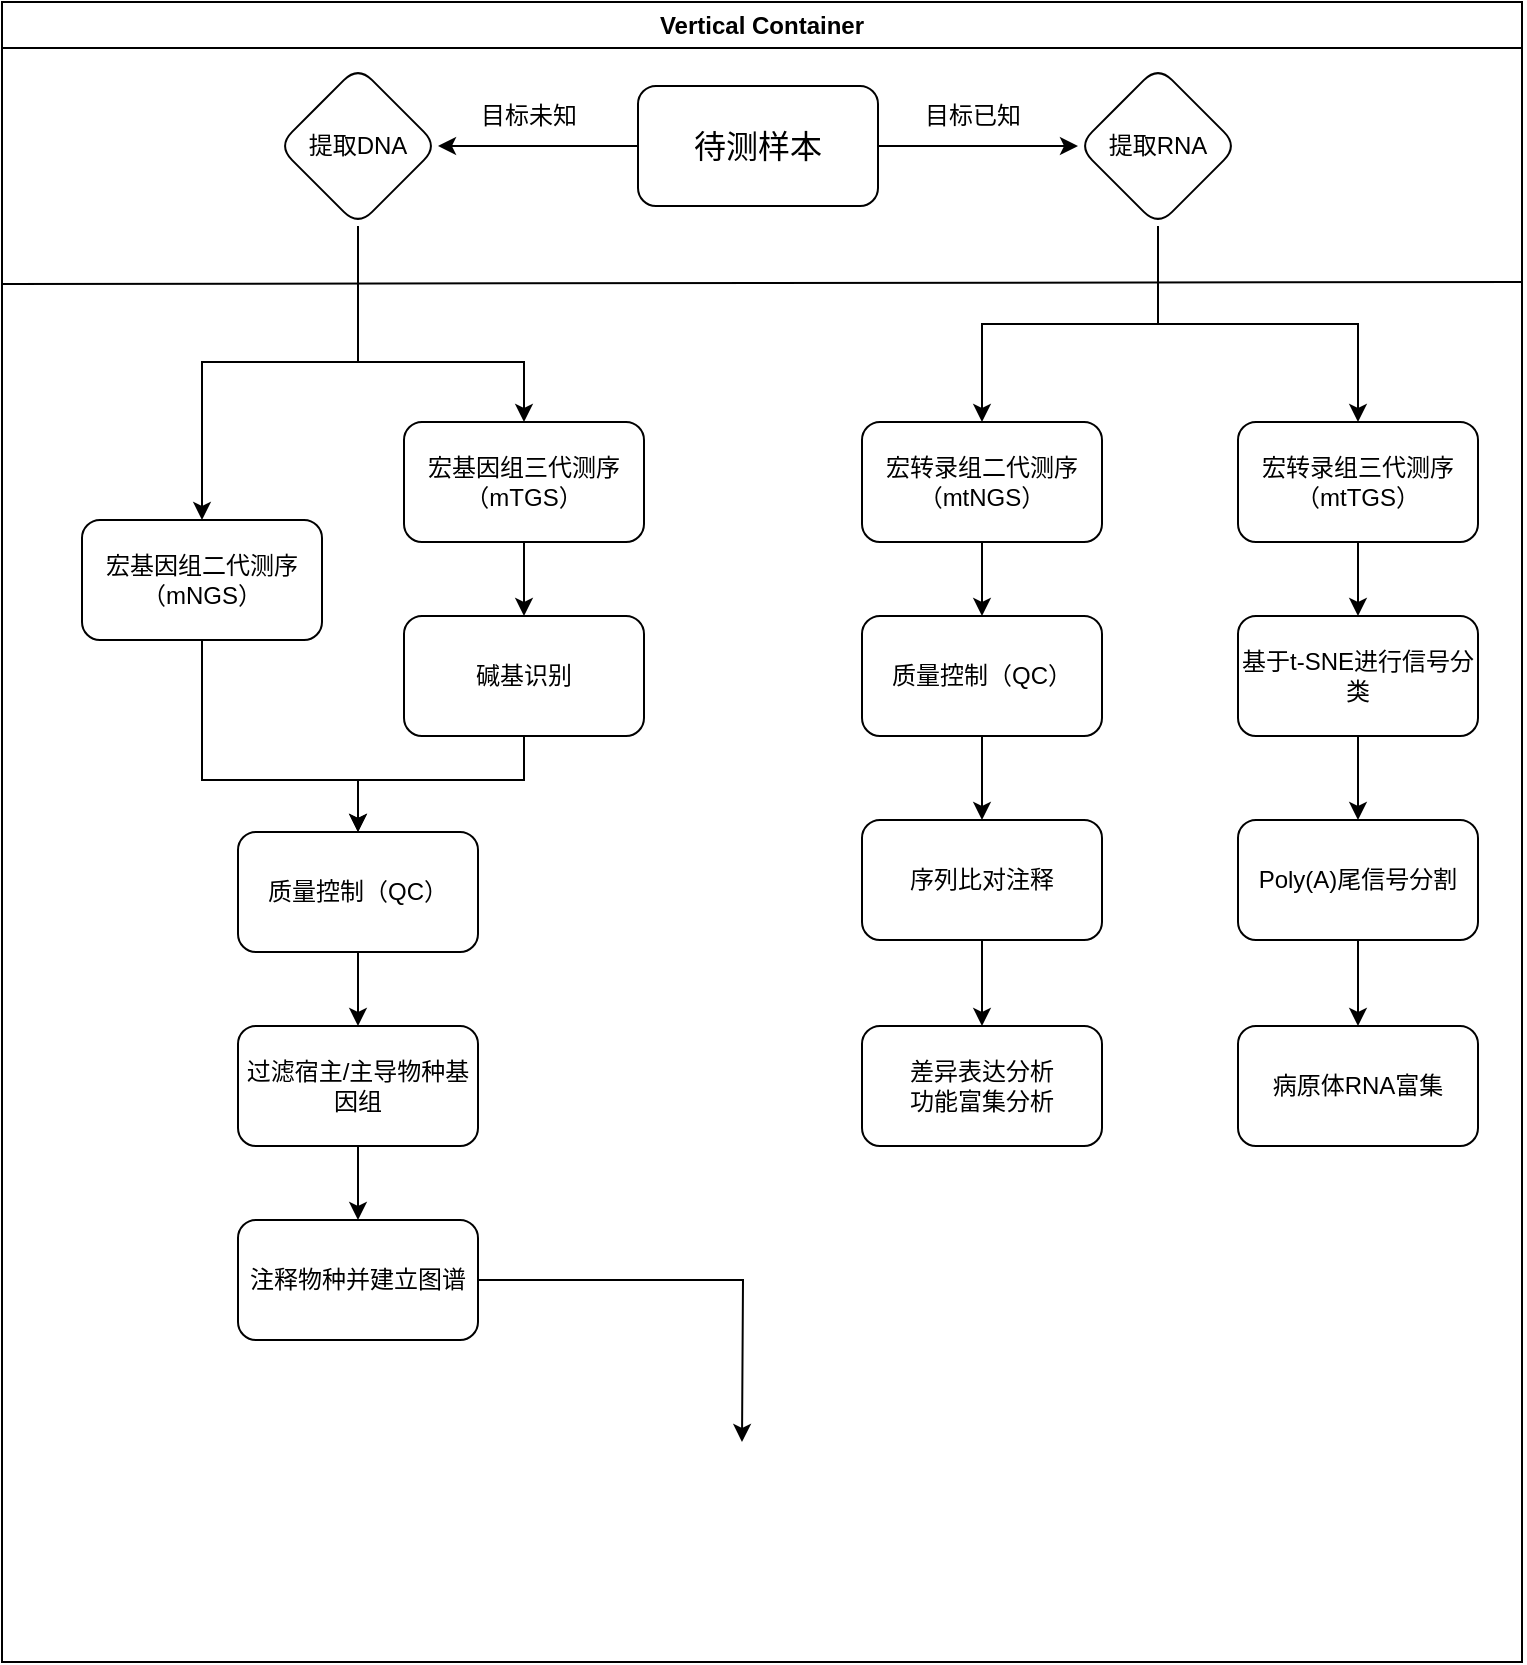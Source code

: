<mxfile version="24.7.3" type="github">
  <diagram name="第 1 页" id="mB2ytg4VavdGL_v1y-Tx">
    <mxGraphModel dx="1147" dy="590" grid="1" gridSize="10" guides="1" tooltips="1" connect="1" arrows="1" fold="1" page="1" pageScale="1" pageWidth="827" pageHeight="1169" math="0" shadow="0">
      <root>
        <mxCell id="0" />
        <mxCell id="1" parent="0" />
        <mxCell id="_lkyO2kiW3pLqTKqFde5-1" value="Vertical Container" style="swimlane;whiteSpace=wrap;html=1;" vertex="1" parent="1">
          <mxGeometry x="40" y="100" width="760" height="830" as="geometry">
            <mxRectangle x="40" y="100" width="140" height="30" as="alternateBounds" />
          </mxGeometry>
        </mxCell>
        <mxCell id="_lkyO2kiW3pLqTKqFde5-7" value="" style="edgeStyle=orthogonalEdgeStyle;rounded=0;orthogonalLoop=1;jettySize=auto;html=1;" edge="1" parent="_lkyO2kiW3pLqTKqFde5-1" source="_lkyO2kiW3pLqTKqFde5-5" target="_lkyO2kiW3pLqTKqFde5-6">
          <mxGeometry relative="1" as="geometry" />
        </mxCell>
        <mxCell id="_lkyO2kiW3pLqTKqFde5-9" value="" style="edgeStyle=orthogonalEdgeStyle;rounded=0;orthogonalLoop=1;jettySize=auto;html=1;" edge="1" parent="_lkyO2kiW3pLqTKqFde5-1" source="_lkyO2kiW3pLqTKqFde5-5" target="_lkyO2kiW3pLqTKqFde5-8">
          <mxGeometry relative="1" as="geometry" />
        </mxCell>
        <mxCell id="_lkyO2kiW3pLqTKqFde5-5" value="&lt;font style=&quot;font-size: 16px;&quot;&gt;待测样本&lt;/font&gt;" style="rounded=1;whiteSpace=wrap;html=1;" vertex="1" parent="_lkyO2kiW3pLqTKqFde5-1">
          <mxGeometry x="318" y="42" width="120" height="60" as="geometry" />
        </mxCell>
        <mxCell id="_lkyO2kiW3pLqTKqFde5-14" value="" style="edgeStyle=orthogonalEdgeStyle;rounded=0;orthogonalLoop=1;jettySize=auto;html=1;" edge="1" parent="_lkyO2kiW3pLqTKqFde5-1" source="_lkyO2kiW3pLqTKqFde5-6" target="_lkyO2kiW3pLqTKqFde5-13">
          <mxGeometry relative="1" as="geometry">
            <Array as="points">
              <mxPoint x="178" y="180" />
              <mxPoint x="100" y="180" />
            </Array>
          </mxGeometry>
        </mxCell>
        <mxCell id="_lkyO2kiW3pLqTKqFde5-17" style="edgeStyle=orthogonalEdgeStyle;rounded=0;orthogonalLoop=1;jettySize=auto;html=1;exitX=0.5;exitY=1;exitDx=0;exitDy=0;entryX=0.5;entryY=0;entryDx=0;entryDy=0;" edge="1" parent="_lkyO2kiW3pLqTKqFde5-1" source="_lkyO2kiW3pLqTKqFde5-6" target="_lkyO2kiW3pLqTKqFde5-15">
          <mxGeometry relative="1" as="geometry">
            <Array as="points">
              <mxPoint x="178" y="180" />
              <mxPoint x="261" y="180" />
            </Array>
          </mxGeometry>
        </mxCell>
        <mxCell id="_lkyO2kiW3pLqTKqFde5-6" value="&lt;span style=&quot;text-wrap: nowrap;&quot;&gt;提取DNA&lt;/span&gt;" style="rhombus;whiteSpace=wrap;html=1;rounded=1;" vertex="1" parent="_lkyO2kiW3pLqTKqFde5-1">
          <mxGeometry x="138" y="32" width="80" height="80" as="geometry" />
        </mxCell>
        <mxCell id="_lkyO2kiW3pLqTKqFde5-19" value="" style="edgeStyle=orthogonalEdgeStyle;rounded=0;orthogonalLoop=1;jettySize=auto;html=1;" edge="1" parent="_lkyO2kiW3pLqTKqFde5-1" source="_lkyO2kiW3pLqTKqFde5-8" target="_lkyO2kiW3pLqTKqFde5-18">
          <mxGeometry relative="1" as="geometry" />
        </mxCell>
        <mxCell id="_lkyO2kiW3pLqTKqFde5-22" style="edgeStyle=orthogonalEdgeStyle;rounded=0;orthogonalLoop=1;jettySize=auto;html=1;exitX=0.5;exitY=1;exitDx=0;exitDy=0;entryX=0.5;entryY=0;entryDx=0;entryDy=0;" edge="1" parent="_lkyO2kiW3pLqTKqFde5-1" source="_lkyO2kiW3pLqTKqFde5-8" target="_lkyO2kiW3pLqTKqFde5-20">
          <mxGeometry relative="1" as="geometry" />
        </mxCell>
        <mxCell id="_lkyO2kiW3pLqTKqFde5-8" value="&lt;span style=&quot;text-wrap: nowrap;&quot;&gt;提取RNA&lt;/span&gt;" style="rhombus;whiteSpace=wrap;html=1;rounded=1;" vertex="1" parent="_lkyO2kiW3pLqTKqFde5-1">
          <mxGeometry x="538" y="32" width="80" height="80" as="geometry" />
        </mxCell>
        <mxCell id="_lkyO2kiW3pLqTKqFde5-54" style="edgeStyle=orthogonalEdgeStyle;rounded=0;orthogonalLoop=1;jettySize=auto;html=1;exitX=0.5;exitY=1;exitDx=0;exitDy=0;" edge="1" parent="_lkyO2kiW3pLqTKqFde5-1" source="_lkyO2kiW3pLqTKqFde5-13" target="_lkyO2kiW3pLqTKqFde5-45">
          <mxGeometry relative="1" as="geometry">
            <Array as="points">
              <mxPoint x="100" y="389" />
              <mxPoint x="178" y="389" />
            </Array>
          </mxGeometry>
        </mxCell>
        <mxCell id="_lkyO2kiW3pLqTKqFde5-13" value="宏基因组二代测序&lt;div&gt;（mNGS）&lt;/div&gt;" style="whiteSpace=wrap;html=1;rounded=1;" vertex="1" parent="_lkyO2kiW3pLqTKqFde5-1">
          <mxGeometry x="40" y="259" width="120" height="60" as="geometry" />
        </mxCell>
        <mxCell id="_lkyO2kiW3pLqTKqFde5-44" style="edgeStyle=orthogonalEdgeStyle;rounded=0;orthogonalLoop=1;jettySize=auto;html=1;exitX=0.5;exitY=1;exitDx=0;exitDy=0;" edge="1" parent="_lkyO2kiW3pLqTKqFde5-1" source="_lkyO2kiW3pLqTKqFde5-15" target="_lkyO2kiW3pLqTKqFde5-42">
          <mxGeometry relative="1" as="geometry" />
        </mxCell>
        <mxCell id="_lkyO2kiW3pLqTKqFde5-15" value="宏基因组三代测序&lt;div&gt;（mTGS）&lt;/div&gt;" style="whiteSpace=wrap;html=1;rounded=1;" vertex="1" parent="_lkyO2kiW3pLqTKqFde5-1">
          <mxGeometry x="201" y="210" width="120" height="60" as="geometry" />
        </mxCell>
        <mxCell id="_lkyO2kiW3pLqTKqFde5-52" value="" style="edgeStyle=orthogonalEdgeStyle;rounded=0;orthogonalLoop=1;jettySize=auto;html=1;" edge="1" parent="_lkyO2kiW3pLqTKqFde5-1" source="_lkyO2kiW3pLqTKqFde5-18" target="_lkyO2kiW3pLqTKqFde5-51">
          <mxGeometry relative="1" as="geometry" />
        </mxCell>
        <mxCell id="_lkyO2kiW3pLqTKqFde5-18" value="宏转录组二代测序&lt;div&gt;（mtNGS）&lt;/div&gt;" style="whiteSpace=wrap;html=1;rounded=1;" vertex="1" parent="_lkyO2kiW3pLqTKqFde5-1">
          <mxGeometry x="430" y="210" width="120" height="60" as="geometry" />
        </mxCell>
        <mxCell id="_lkyO2kiW3pLqTKqFde5-60" value="" style="edgeStyle=orthogonalEdgeStyle;rounded=0;orthogonalLoop=1;jettySize=auto;html=1;" edge="1" parent="_lkyO2kiW3pLqTKqFde5-1" source="_lkyO2kiW3pLqTKqFde5-20" target="_lkyO2kiW3pLqTKqFde5-59">
          <mxGeometry relative="1" as="geometry" />
        </mxCell>
        <mxCell id="_lkyO2kiW3pLqTKqFde5-20" value="宏转录组三代测序&lt;div&gt;（mtTGS）&lt;/div&gt;" style="whiteSpace=wrap;html=1;rounded=1;" vertex="1" parent="_lkyO2kiW3pLqTKqFde5-1">
          <mxGeometry x="618" y="210" width="120" height="60" as="geometry" />
        </mxCell>
        <mxCell id="_lkyO2kiW3pLqTKqFde5-46" value="" style="edgeStyle=orthogonalEdgeStyle;rounded=0;orthogonalLoop=1;jettySize=auto;html=1;" edge="1" parent="_lkyO2kiW3pLqTKqFde5-1" source="_lkyO2kiW3pLqTKqFde5-42" target="_lkyO2kiW3pLqTKqFde5-45">
          <mxGeometry relative="1" as="geometry">
            <Array as="points">
              <mxPoint x="261" y="389" />
              <mxPoint x="178" y="389" />
            </Array>
          </mxGeometry>
        </mxCell>
        <mxCell id="_lkyO2kiW3pLqTKqFde5-42" value="碱基识别" style="whiteSpace=wrap;html=1;rounded=1;" vertex="1" parent="_lkyO2kiW3pLqTKqFde5-1">
          <mxGeometry x="201" y="307" width="120" height="60" as="geometry" />
        </mxCell>
        <mxCell id="_lkyO2kiW3pLqTKqFde5-48" value="" style="edgeStyle=orthogonalEdgeStyle;rounded=0;orthogonalLoop=1;jettySize=auto;html=1;" edge="1" parent="_lkyO2kiW3pLqTKqFde5-1" source="_lkyO2kiW3pLqTKqFde5-45" target="_lkyO2kiW3pLqTKqFde5-47">
          <mxGeometry relative="1" as="geometry" />
        </mxCell>
        <mxCell id="_lkyO2kiW3pLqTKqFde5-45" value="质量控制（QC）" style="whiteSpace=wrap;html=1;rounded=1;" vertex="1" parent="_lkyO2kiW3pLqTKqFde5-1">
          <mxGeometry x="118" y="415" width="120" height="60" as="geometry" />
        </mxCell>
        <mxCell id="_lkyO2kiW3pLqTKqFde5-50" value="" style="edgeStyle=orthogonalEdgeStyle;rounded=0;orthogonalLoop=1;jettySize=auto;html=1;" edge="1" parent="_lkyO2kiW3pLqTKqFde5-1" source="_lkyO2kiW3pLqTKqFde5-47" target="_lkyO2kiW3pLqTKqFde5-49">
          <mxGeometry relative="1" as="geometry" />
        </mxCell>
        <mxCell id="_lkyO2kiW3pLqTKqFde5-47" value="过滤宿主/主导物种基因组" style="whiteSpace=wrap;html=1;rounded=1;" vertex="1" parent="_lkyO2kiW3pLqTKqFde5-1">
          <mxGeometry x="118" y="512" width="120" height="60" as="geometry" />
        </mxCell>
        <mxCell id="_lkyO2kiW3pLqTKqFde5-66" value="" style="edgeStyle=orthogonalEdgeStyle;rounded=0;orthogonalLoop=1;jettySize=auto;html=1;" edge="1" parent="_lkyO2kiW3pLqTKqFde5-1" source="_lkyO2kiW3pLqTKqFde5-49">
          <mxGeometry relative="1" as="geometry">
            <mxPoint x="370" y="720" as="targetPoint" />
          </mxGeometry>
        </mxCell>
        <mxCell id="_lkyO2kiW3pLqTKqFde5-49" value="注释物种并建立图谱" style="whiteSpace=wrap;html=1;rounded=1;" vertex="1" parent="_lkyO2kiW3pLqTKqFde5-1">
          <mxGeometry x="118" y="609" width="120" height="60" as="geometry" />
        </mxCell>
        <mxCell id="_lkyO2kiW3pLqTKqFde5-56" value="" style="edgeStyle=orthogonalEdgeStyle;rounded=0;orthogonalLoop=1;jettySize=auto;html=1;" edge="1" parent="_lkyO2kiW3pLqTKqFde5-1" source="_lkyO2kiW3pLqTKqFde5-51" target="_lkyO2kiW3pLqTKqFde5-55">
          <mxGeometry relative="1" as="geometry" />
        </mxCell>
        <mxCell id="_lkyO2kiW3pLqTKqFde5-51" value="质量控制（QC）" style="whiteSpace=wrap;html=1;rounded=1;" vertex="1" parent="_lkyO2kiW3pLqTKqFde5-1">
          <mxGeometry x="430" y="307" width="120" height="60" as="geometry" />
        </mxCell>
        <mxCell id="_lkyO2kiW3pLqTKqFde5-58" value="" style="edgeStyle=orthogonalEdgeStyle;rounded=0;orthogonalLoop=1;jettySize=auto;html=1;" edge="1" parent="_lkyO2kiW3pLqTKqFde5-1" source="_lkyO2kiW3pLqTKqFde5-55" target="_lkyO2kiW3pLqTKqFde5-57">
          <mxGeometry relative="1" as="geometry" />
        </mxCell>
        <mxCell id="_lkyO2kiW3pLqTKqFde5-55" value="序列比对注释" style="whiteSpace=wrap;html=1;rounded=1;" vertex="1" parent="_lkyO2kiW3pLqTKqFde5-1">
          <mxGeometry x="430" y="409" width="120" height="60" as="geometry" />
        </mxCell>
        <mxCell id="_lkyO2kiW3pLqTKqFde5-57" value="差异表达分析&lt;div&gt;功能富集分析&lt;/div&gt;" style="whiteSpace=wrap;html=1;rounded=1;" vertex="1" parent="_lkyO2kiW3pLqTKqFde5-1">
          <mxGeometry x="430" y="512" width="120" height="60" as="geometry" />
        </mxCell>
        <mxCell id="_lkyO2kiW3pLqTKqFde5-62" value="" style="edgeStyle=orthogonalEdgeStyle;rounded=0;orthogonalLoop=1;jettySize=auto;html=1;" edge="1" parent="_lkyO2kiW3pLqTKqFde5-1" source="_lkyO2kiW3pLqTKqFde5-59" target="_lkyO2kiW3pLqTKqFde5-61">
          <mxGeometry relative="1" as="geometry" />
        </mxCell>
        <mxCell id="_lkyO2kiW3pLqTKqFde5-59" value="基于t-SNE进行信号分类" style="whiteSpace=wrap;html=1;rounded=1;" vertex="1" parent="_lkyO2kiW3pLqTKqFde5-1">
          <mxGeometry x="618" y="307" width="120" height="60" as="geometry" />
        </mxCell>
        <mxCell id="_lkyO2kiW3pLqTKqFde5-64" value="" style="edgeStyle=orthogonalEdgeStyle;rounded=0;orthogonalLoop=1;jettySize=auto;html=1;" edge="1" parent="_lkyO2kiW3pLqTKqFde5-1" source="_lkyO2kiW3pLqTKqFde5-61" target="_lkyO2kiW3pLqTKqFde5-63">
          <mxGeometry relative="1" as="geometry" />
        </mxCell>
        <mxCell id="_lkyO2kiW3pLqTKqFde5-61" value="Poly(A)尾信号分割" style="whiteSpace=wrap;html=1;rounded=1;" vertex="1" parent="_lkyO2kiW3pLqTKqFde5-1">
          <mxGeometry x="618" y="409" width="120" height="60" as="geometry" />
        </mxCell>
        <mxCell id="_lkyO2kiW3pLqTKqFde5-63" value="病原体RNA富集" style="whiteSpace=wrap;html=1;rounded=1;" vertex="1" parent="_lkyO2kiW3pLqTKqFde5-1">
          <mxGeometry x="618" y="512" width="120" height="60" as="geometry" />
        </mxCell>
        <mxCell id="_lkyO2kiW3pLqTKqFde5-67" value="目标未知" style="text;html=1;align=center;verticalAlign=middle;resizable=0;points=[];autosize=1;strokeColor=none;fillColor=none;" vertex="1" parent="_lkyO2kiW3pLqTKqFde5-1">
          <mxGeometry x="228" y="42" width="70" height="30" as="geometry" />
        </mxCell>
        <mxCell id="_lkyO2kiW3pLqTKqFde5-68" value="目标已知" style="text;html=1;align=center;verticalAlign=middle;resizable=0;points=[];autosize=1;strokeColor=none;fillColor=none;" vertex="1" parent="_lkyO2kiW3pLqTKqFde5-1">
          <mxGeometry x="450" y="42" width="70" height="30" as="geometry" />
        </mxCell>
        <mxCell id="_lkyO2kiW3pLqTKqFde5-41" value="" style="endArrow=none;html=1;rounded=0;exitX=0;exitY=0.25;exitDx=0;exitDy=0;" edge="1" parent="1">
          <mxGeometry width="50" height="50" relative="1" as="geometry">
            <mxPoint x="40" y="241" as="sourcePoint" />
            <mxPoint x="800" y="240" as="targetPoint" />
          </mxGeometry>
        </mxCell>
      </root>
    </mxGraphModel>
  </diagram>
</mxfile>
